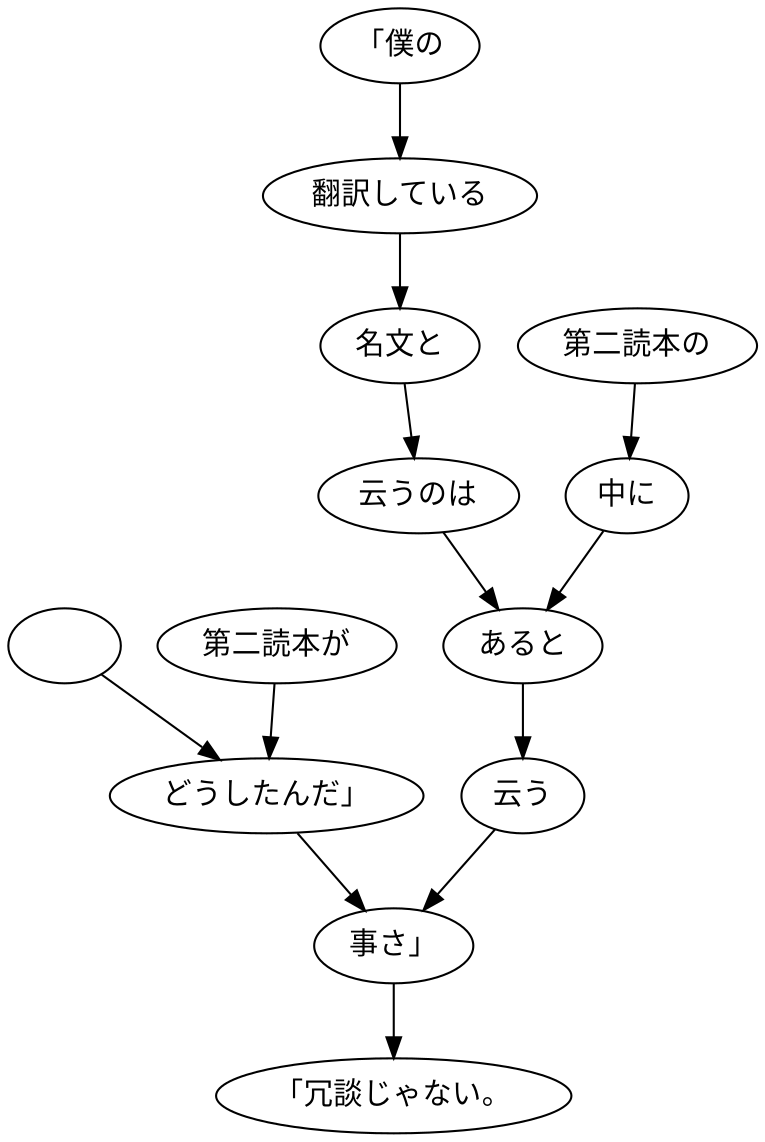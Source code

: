 digraph graph965 {
	node0 [label="　"];
	node1 [label="第二読本が"];
	node2 [label="どうしたんだ」"];
	node3 [label="「僕の"];
	node4 [label="翻訳している"];
	node5 [label="名文と"];
	node6 [label="云うのは"];
	node7 [label="第二読本の"];
	node8 [label="中に"];
	node9 [label="あると"];
	node10 [label="云う"];
	node11 [label="事さ」"];
	node12 [label="「冗談じゃない。"];
	node0 -> node2;
	node1 -> node2;
	node2 -> node11;
	node3 -> node4;
	node4 -> node5;
	node5 -> node6;
	node6 -> node9;
	node7 -> node8;
	node8 -> node9;
	node9 -> node10;
	node10 -> node11;
	node11 -> node12;
}
